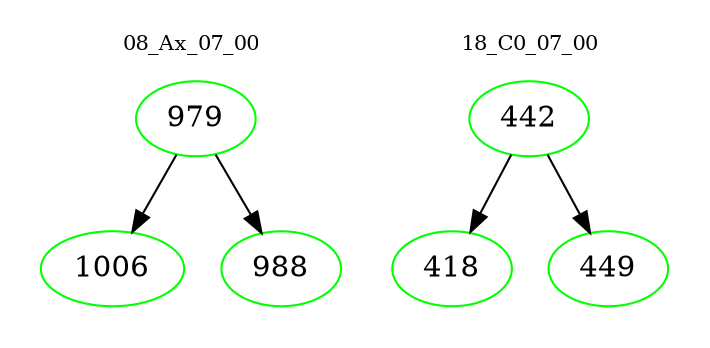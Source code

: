 digraph{
subgraph cluster_0 {
color = white
label = "08_Ax_07_00";
fontsize=10;
T0_979 [label="979", color="green"]
T0_979 -> T0_1006 [color="black"]
T0_1006 [label="1006", color="green"]
T0_979 -> T0_988 [color="black"]
T0_988 [label="988", color="green"]
}
subgraph cluster_1 {
color = white
label = "18_C0_07_00";
fontsize=10;
T1_442 [label="442", color="green"]
T1_442 -> T1_418 [color="black"]
T1_418 [label="418", color="green"]
T1_442 -> T1_449 [color="black"]
T1_449 [label="449", color="green"]
}
}
